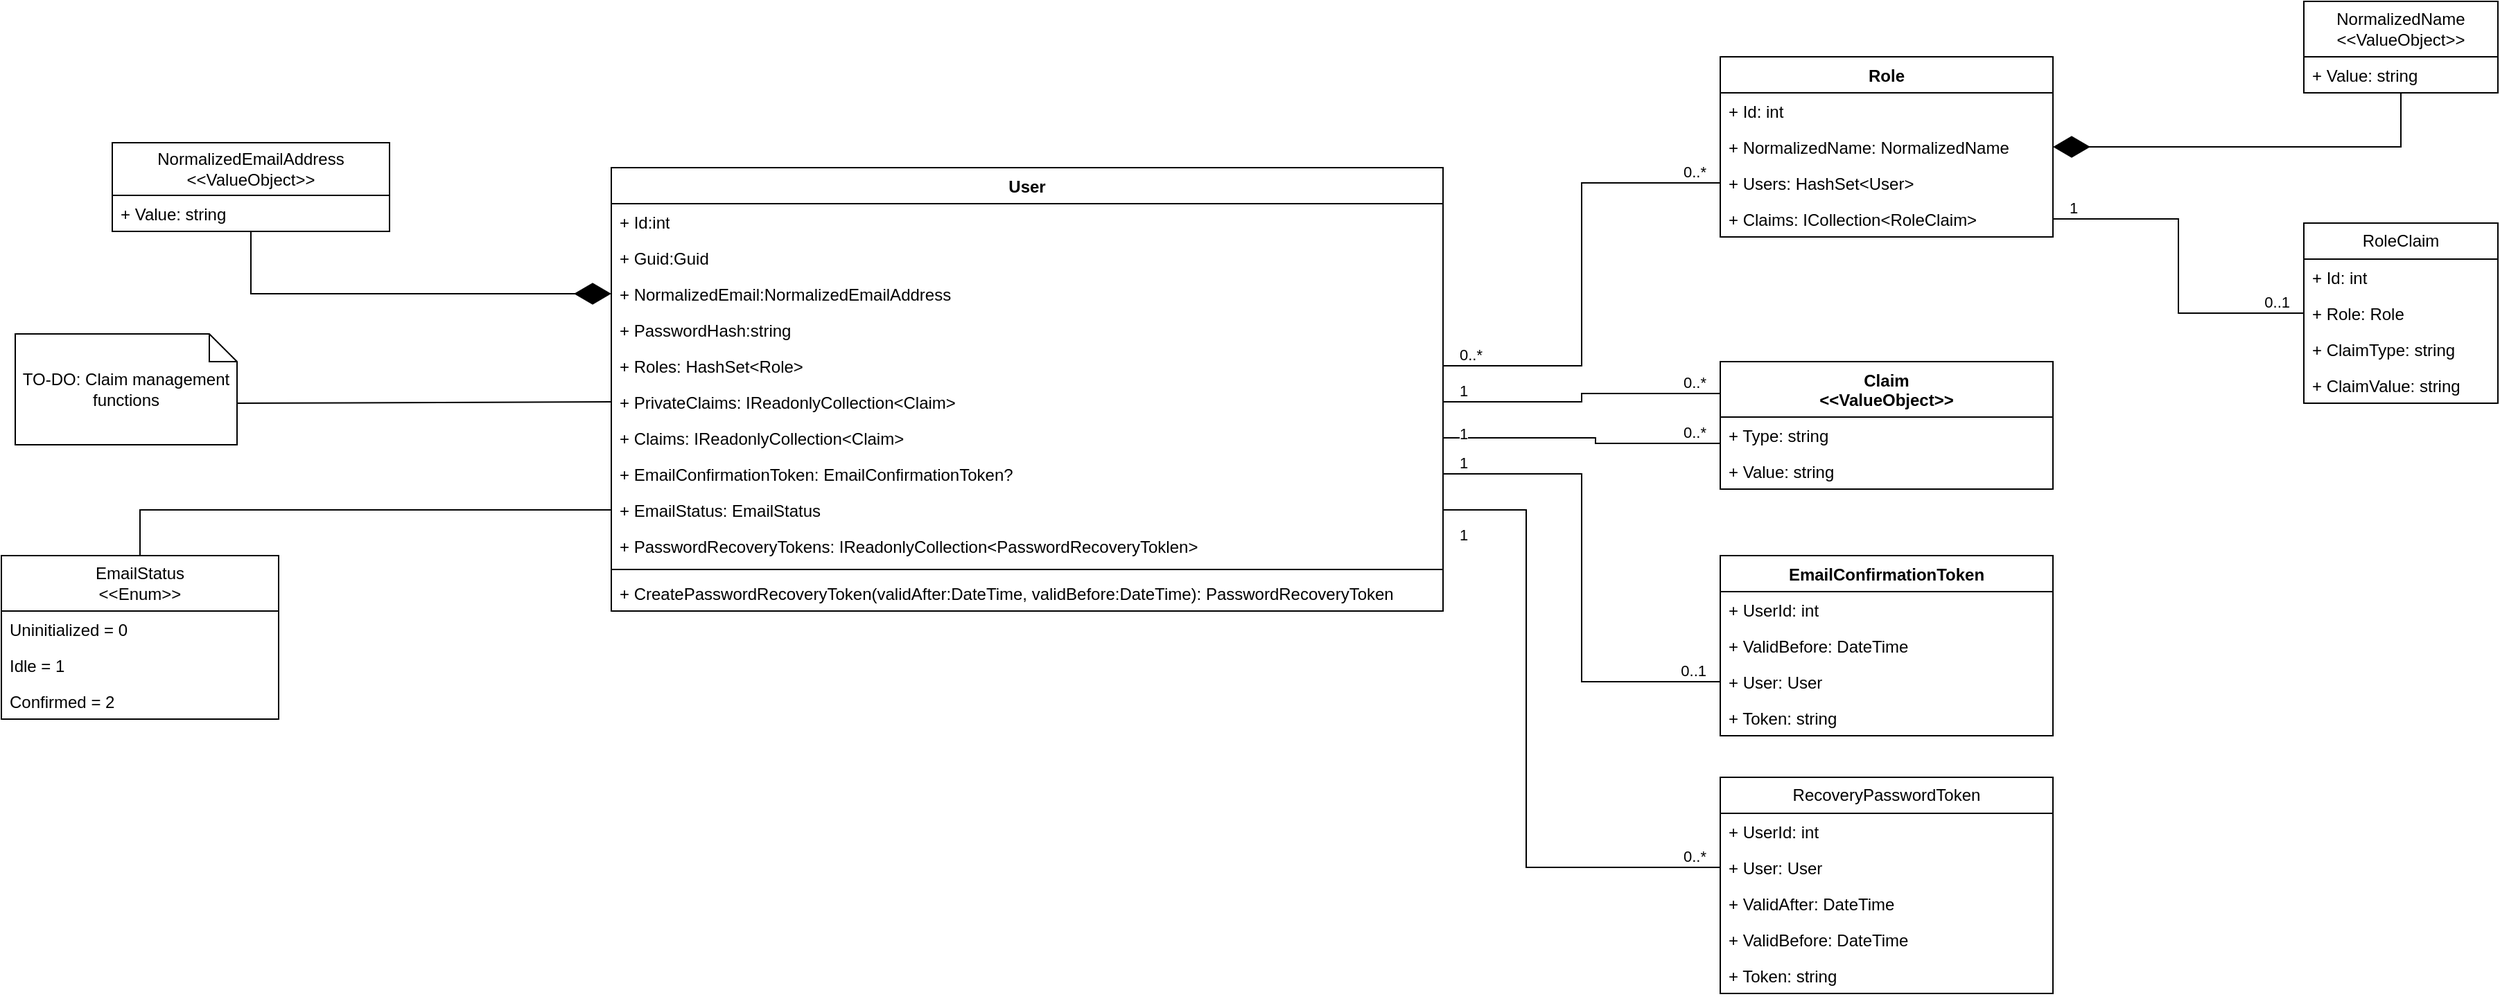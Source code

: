 <mxfile version="21.6.9" type="github">
  <diagram name="Identity" id="1H4m8cdXC2SZuFPbEbVr">
    <mxGraphModel dx="2261" dy="831" grid="1" gridSize="10" guides="1" tooltips="1" connect="1" arrows="1" fold="1" page="1" pageScale="1" pageWidth="827" pageHeight="1169" math="0" shadow="0">
      <root>
        <mxCell id="0" />
        <mxCell id="1" parent="0" />
        <mxCell id="fFAD_u3wqoLpCsBGZy3g-1" value="User" style="swimlane;fontStyle=1;align=center;verticalAlign=top;childLayout=stackLayout;horizontal=1;startSize=26;horizontalStack=0;resizeParent=1;resizeParentMax=0;resizeLast=0;collapsible=1;marginBottom=0;whiteSpace=wrap;html=1;" parent="1" vertex="1">
          <mxGeometry x="-120" y="160" width="600" height="320" as="geometry" />
        </mxCell>
        <mxCell id="fFAD_u3wqoLpCsBGZy3g-2" value="+ Id:int" style="text;strokeColor=none;fillColor=none;align=left;verticalAlign=top;spacingLeft=4;spacingRight=4;overflow=hidden;rotatable=0;points=[[0,0.5],[1,0.5]];portConstraint=eastwest;whiteSpace=wrap;html=1;" parent="fFAD_u3wqoLpCsBGZy3g-1" vertex="1">
          <mxGeometry y="26" width="600" height="26" as="geometry" />
        </mxCell>
        <mxCell id="fFAD_u3wqoLpCsBGZy3g-5" value="+ Guid:Guid" style="text;strokeColor=none;fillColor=none;align=left;verticalAlign=top;spacingLeft=4;spacingRight=4;overflow=hidden;rotatable=0;points=[[0,0.5],[1,0.5]];portConstraint=eastwest;whiteSpace=wrap;html=1;" parent="fFAD_u3wqoLpCsBGZy3g-1" vertex="1">
          <mxGeometry y="52" width="600" height="26" as="geometry" />
        </mxCell>
        <mxCell id="fFAD_u3wqoLpCsBGZy3g-6" value="+ NormalizedEmail:NormalizedEmailAddress" style="text;strokeColor=none;fillColor=none;align=left;verticalAlign=top;spacingLeft=4;spacingRight=4;overflow=hidden;rotatable=0;points=[[0,0.5],[1,0.5]];portConstraint=eastwest;whiteSpace=wrap;html=1;" parent="fFAD_u3wqoLpCsBGZy3g-1" vertex="1">
          <mxGeometry y="78" width="600" height="26" as="geometry" />
        </mxCell>
        <mxCell id="fFAD_u3wqoLpCsBGZy3g-7" value="+ PasswordHash:string" style="text;strokeColor=none;fillColor=none;align=left;verticalAlign=top;spacingLeft=4;spacingRight=4;overflow=hidden;rotatable=0;points=[[0,0.5],[1,0.5]];portConstraint=eastwest;whiteSpace=wrap;html=1;" parent="fFAD_u3wqoLpCsBGZy3g-1" vertex="1">
          <mxGeometry y="104" width="600" height="26" as="geometry" />
        </mxCell>
        <mxCell id="fFAD_u3wqoLpCsBGZy3g-12" value="+ Roles: HashSet&amp;lt;Role&amp;gt;" style="text;strokeColor=none;fillColor=none;align=left;verticalAlign=top;spacingLeft=4;spacingRight=4;overflow=hidden;rotatable=0;points=[[0,0.5],[1,0.5]];portConstraint=eastwest;whiteSpace=wrap;html=1;" parent="fFAD_u3wqoLpCsBGZy3g-1" vertex="1">
          <mxGeometry y="130" width="600" height="26" as="geometry" />
        </mxCell>
        <mxCell id="fFAD_u3wqoLpCsBGZy3g-16" value="+ PrivateClaims: IReadonlyCollection&amp;lt;Claim&amp;gt;" style="text;strokeColor=none;fillColor=none;align=left;verticalAlign=top;spacingLeft=4;spacingRight=4;overflow=hidden;rotatable=0;points=[[0,0.5],[1,0.5]];portConstraint=eastwest;whiteSpace=wrap;html=1;" parent="fFAD_u3wqoLpCsBGZy3g-1" vertex="1">
          <mxGeometry y="156" width="600" height="26" as="geometry" />
        </mxCell>
        <mxCell id="_MG8ksQMxm53vu6WG6v_-1" value="+ Claims: IReadonlyCollection&amp;lt;Claim&amp;gt;" style="text;strokeColor=none;fillColor=none;align=left;verticalAlign=top;spacingLeft=4;spacingRight=4;overflow=hidden;rotatable=0;points=[[0,0.5],[1,0.5]];portConstraint=eastwest;whiteSpace=wrap;html=1;" vertex="1" parent="fFAD_u3wqoLpCsBGZy3g-1">
          <mxGeometry y="182" width="600" height="26" as="geometry" />
        </mxCell>
        <mxCell id="_MG8ksQMxm53vu6WG6v_-9" value="+ EmailConfirmationToken: EmailConfirmationToken?" style="text;strokeColor=none;fillColor=none;align=left;verticalAlign=top;spacingLeft=4;spacingRight=4;overflow=hidden;rotatable=0;points=[[0,0.5],[1,0.5]];portConstraint=eastwest;whiteSpace=wrap;html=1;" vertex="1" parent="fFAD_u3wqoLpCsBGZy3g-1">
          <mxGeometry y="208" width="600" height="26" as="geometry" />
        </mxCell>
        <mxCell id="_MG8ksQMxm53vu6WG6v_-52" value="+ EmailStatus: EmailStatus" style="text;strokeColor=none;fillColor=none;align=left;verticalAlign=top;spacingLeft=4;spacingRight=4;overflow=hidden;rotatable=0;points=[[0,0.5],[1,0.5]];portConstraint=eastwest;whiteSpace=wrap;html=1;" vertex="1" parent="fFAD_u3wqoLpCsBGZy3g-1">
          <mxGeometry y="234" width="600" height="26" as="geometry" />
        </mxCell>
        <mxCell id="_MG8ksQMxm53vu6WG6v_-13" value="+ PasswordRecoveryTokens: IReadonlyCollection&amp;lt;PasswordRecoveryToklen&amp;gt;" style="text;strokeColor=none;fillColor=none;align=left;verticalAlign=top;spacingLeft=4;spacingRight=4;overflow=hidden;rotatable=0;points=[[0,0.5],[1,0.5]];portConstraint=eastwest;whiteSpace=wrap;html=1;" vertex="1" parent="fFAD_u3wqoLpCsBGZy3g-1">
          <mxGeometry y="260" width="600" height="26" as="geometry" />
        </mxCell>
        <mxCell id="fFAD_u3wqoLpCsBGZy3g-3" value="" style="line;strokeWidth=1;fillColor=none;align=left;verticalAlign=middle;spacingTop=-1;spacingLeft=3;spacingRight=3;rotatable=0;labelPosition=right;points=[];portConstraint=eastwest;strokeColor=inherit;" parent="fFAD_u3wqoLpCsBGZy3g-1" vertex="1">
          <mxGeometry y="286" width="600" height="8" as="geometry" />
        </mxCell>
        <mxCell id="fFAD_u3wqoLpCsBGZy3g-4" value="+ CreatePasswordRecoveryToken(validAfter:DateTime, validBefore:DateTime): PasswordRecoveryToken" style="text;strokeColor=none;fillColor=none;align=left;verticalAlign=top;spacingLeft=4;spacingRight=4;overflow=hidden;rotatable=0;points=[[0,0.5],[1,0.5]];portConstraint=eastwest;whiteSpace=wrap;html=1;" parent="fFAD_u3wqoLpCsBGZy3g-1" vertex="1">
          <mxGeometry y="294" width="600" height="26" as="geometry" />
        </mxCell>
        <mxCell id="fFAD_u3wqoLpCsBGZy3g-8" value="Role" style="swimlane;fontStyle=1;align=center;verticalAlign=top;childLayout=stackLayout;horizontal=1;startSize=26;horizontalStack=0;resizeParent=1;resizeParentMax=0;resizeLast=0;collapsible=1;marginBottom=0;whiteSpace=wrap;html=1;" parent="1" vertex="1">
          <mxGeometry x="680" y="80" width="240" height="130" as="geometry" />
        </mxCell>
        <mxCell id="fFAD_u3wqoLpCsBGZy3g-9" value="+ Id: int" style="text;strokeColor=none;fillColor=none;align=left;verticalAlign=top;spacingLeft=4;spacingRight=4;overflow=hidden;rotatable=0;points=[[0,0.5],[1,0.5]];portConstraint=eastwest;whiteSpace=wrap;html=1;" parent="fFAD_u3wqoLpCsBGZy3g-8" vertex="1">
          <mxGeometry y="26" width="240" height="26" as="geometry" />
        </mxCell>
        <mxCell id="_MG8ksQMxm53vu6WG6v_-19" value="+ NormalizedName: NormalizedName" style="text;strokeColor=none;fillColor=none;align=left;verticalAlign=top;spacingLeft=4;spacingRight=4;overflow=hidden;rotatable=0;points=[[0,0.5],[1,0.5]];portConstraint=eastwest;whiteSpace=wrap;html=1;" vertex="1" parent="fFAD_u3wqoLpCsBGZy3g-8">
          <mxGeometry y="52" width="240" height="26" as="geometry" />
        </mxCell>
        <mxCell id="_MG8ksQMxm53vu6WG6v_-20" value="+ Users: HashSet&amp;lt;User&amp;gt;" style="text;strokeColor=none;fillColor=none;align=left;verticalAlign=top;spacingLeft=4;spacingRight=4;overflow=hidden;rotatable=0;points=[[0,0.5],[1,0.5]];portConstraint=eastwest;whiteSpace=wrap;html=1;" vertex="1" parent="fFAD_u3wqoLpCsBGZy3g-8">
          <mxGeometry y="78" width="240" height="26" as="geometry" />
        </mxCell>
        <mxCell id="_MG8ksQMxm53vu6WG6v_-21" value="+ Claims: ICollection&amp;lt;RoleClaim&amp;gt;" style="text;strokeColor=none;fillColor=none;align=left;verticalAlign=top;spacingLeft=4;spacingRight=4;overflow=hidden;rotatable=0;points=[[0,0.5],[1,0.5]];portConstraint=eastwest;whiteSpace=wrap;html=1;" vertex="1" parent="fFAD_u3wqoLpCsBGZy3g-8">
          <mxGeometry y="104" width="240" height="26" as="geometry" />
        </mxCell>
        <mxCell id="fFAD_u3wqoLpCsBGZy3g-13" value="" style="endArrow=none;html=1;edgeStyle=orthogonalEdgeStyle;rounded=0;" parent="1" source="fFAD_u3wqoLpCsBGZy3g-12" target="_MG8ksQMxm53vu6WG6v_-20" edge="1">
          <mxGeometry relative="1" as="geometry">
            <mxPoint x="360" y="540" as="sourcePoint" />
            <mxPoint x="520" y="540" as="targetPoint" />
          </mxGeometry>
        </mxCell>
        <mxCell id="fFAD_u3wqoLpCsBGZy3g-14" value="0..*" style="edgeLabel;resizable=0;html=1;align=left;verticalAlign=bottom;" parent="fFAD_u3wqoLpCsBGZy3g-13" connectable="0" vertex="1">
          <mxGeometry x="-1" relative="1" as="geometry">
            <mxPoint x="10" as="offset" />
          </mxGeometry>
        </mxCell>
        <mxCell id="fFAD_u3wqoLpCsBGZy3g-15" value="0..*" style="edgeLabel;resizable=0;html=1;align=right;verticalAlign=bottom;" parent="fFAD_u3wqoLpCsBGZy3g-13" connectable="0" vertex="1">
          <mxGeometry x="1" relative="1" as="geometry">
            <mxPoint x="-10" as="offset" />
          </mxGeometry>
        </mxCell>
        <mxCell id="fFAD_u3wqoLpCsBGZy3g-17" value="Claim&lt;br&gt;&amp;lt;&amp;lt;ValueObject&amp;gt;&amp;gt;" style="swimlane;fontStyle=1;align=center;verticalAlign=top;childLayout=stackLayout;horizontal=1;startSize=40;horizontalStack=0;resizeParent=1;resizeParentMax=0;resizeLast=0;collapsible=1;marginBottom=0;whiteSpace=wrap;html=1;" parent="1" vertex="1">
          <mxGeometry x="680" y="300" width="240" height="92" as="geometry" />
        </mxCell>
        <mxCell id="fFAD_u3wqoLpCsBGZy3g-18" value="+ Type: string" style="text;strokeColor=none;fillColor=none;align=left;verticalAlign=top;spacingLeft=4;spacingRight=4;overflow=hidden;rotatable=0;points=[[0,0.5],[1,0.5]];portConstraint=eastwest;whiteSpace=wrap;html=1;" parent="fFAD_u3wqoLpCsBGZy3g-17" vertex="1">
          <mxGeometry y="40" width="240" height="26" as="geometry" />
        </mxCell>
        <mxCell id="fFAD_u3wqoLpCsBGZy3g-20" value="+ Value: string" style="text;strokeColor=none;fillColor=none;align=left;verticalAlign=top;spacingLeft=4;spacingRight=4;overflow=hidden;rotatable=0;points=[[0,0.5],[1,0.5]];portConstraint=eastwest;whiteSpace=wrap;html=1;" parent="fFAD_u3wqoLpCsBGZy3g-17" vertex="1">
          <mxGeometry y="66" width="240" height="26" as="geometry" />
        </mxCell>
        <mxCell id="fFAD_u3wqoLpCsBGZy3g-21" value="" style="endArrow=none;html=1;edgeStyle=orthogonalEdgeStyle;rounded=0;entryX=0;entryY=0.25;entryDx=0;entryDy=0;" parent="1" source="fFAD_u3wqoLpCsBGZy3g-16" target="fFAD_u3wqoLpCsBGZy3g-17" edge="1">
          <mxGeometry relative="1" as="geometry">
            <mxPoint x="520" y="220" as="sourcePoint" />
            <mxPoint x="580" y="550" as="targetPoint" />
          </mxGeometry>
        </mxCell>
        <mxCell id="fFAD_u3wqoLpCsBGZy3g-22" value="1" style="edgeLabel;resizable=0;html=1;align=left;verticalAlign=bottom;" parent="fFAD_u3wqoLpCsBGZy3g-21" connectable="0" vertex="1">
          <mxGeometry x="-1" relative="1" as="geometry">
            <mxPoint x="10" as="offset" />
          </mxGeometry>
        </mxCell>
        <mxCell id="fFAD_u3wqoLpCsBGZy3g-23" value="0..*" style="edgeLabel;resizable=0;html=1;align=right;verticalAlign=bottom;" parent="fFAD_u3wqoLpCsBGZy3g-21" connectable="0" vertex="1">
          <mxGeometry x="1" relative="1" as="geometry">
            <mxPoint x="-10" as="offset" />
          </mxGeometry>
        </mxCell>
        <mxCell id="_MG8ksQMxm53vu6WG6v_-2" value="" style="endArrow=none;html=1;edgeStyle=orthogonalEdgeStyle;rounded=0;exitX=1;exitY=0.5;exitDx=0;exitDy=0;" edge="1" parent="1" source="_MG8ksQMxm53vu6WG6v_-1" target="fFAD_u3wqoLpCsBGZy3g-17">
          <mxGeometry relative="1" as="geometry">
            <mxPoint x="400" y="570" as="sourcePoint" />
            <mxPoint x="610" y="390" as="targetPoint" />
            <Array as="points">
              <mxPoint x="590" y="355" />
              <mxPoint x="590" y="359" />
            </Array>
          </mxGeometry>
        </mxCell>
        <mxCell id="_MG8ksQMxm53vu6WG6v_-3" value="1" style="edgeLabel;resizable=0;html=1;align=left;verticalAlign=bottom;" connectable="0" vertex="1" parent="_MG8ksQMxm53vu6WG6v_-2">
          <mxGeometry x="-1" relative="1" as="geometry">
            <mxPoint x="10" y="5" as="offset" />
          </mxGeometry>
        </mxCell>
        <mxCell id="_MG8ksQMxm53vu6WG6v_-4" value="0..*" style="edgeLabel;resizable=0;html=1;align=right;verticalAlign=bottom;" connectable="0" vertex="1" parent="_MG8ksQMxm53vu6WG6v_-2">
          <mxGeometry x="1" relative="1" as="geometry">
            <mxPoint x="-10" as="offset" />
          </mxGeometry>
        </mxCell>
        <mxCell id="_MG8ksQMxm53vu6WG6v_-5" value="EmailConfirmationToken" style="swimlane;fontStyle=1;align=center;verticalAlign=top;childLayout=stackLayout;horizontal=1;startSize=26;horizontalStack=0;resizeParent=1;resizeParentMax=0;resizeLast=0;collapsible=1;marginBottom=0;whiteSpace=wrap;html=1;" vertex="1" parent="1">
          <mxGeometry x="680" y="440" width="240" height="130" as="geometry" />
        </mxCell>
        <mxCell id="_MG8ksQMxm53vu6WG6v_-6" value="+ UserId: int" style="text;strokeColor=none;fillColor=none;align=left;verticalAlign=top;spacingLeft=4;spacingRight=4;overflow=hidden;rotatable=0;points=[[0,0.5],[1,0.5]];portConstraint=eastwest;whiteSpace=wrap;html=1;" vertex="1" parent="_MG8ksQMxm53vu6WG6v_-5">
          <mxGeometry y="26" width="240" height="26" as="geometry" />
        </mxCell>
        <mxCell id="_MG8ksQMxm53vu6WG6v_-48" value="+ ValidBefore: DateTime" style="text;strokeColor=none;fillColor=none;align=left;verticalAlign=top;spacingLeft=4;spacingRight=4;overflow=hidden;rotatable=0;points=[[0,0.5],[1,0.5]];portConstraint=eastwest;whiteSpace=wrap;html=1;" vertex="1" parent="_MG8ksQMxm53vu6WG6v_-5">
          <mxGeometry y="52" width="240" height="26" as="geometry" />
        </mxCell>
        <mxCell id="_MG8ksQMxm53vu6WG6v_-49" value="+ User: User" style="text;strokeColor=none;fillColor=none;align=left;verticalAlign=top;spacingLeft=4;spacingRight=4;overflow=hidden;rotatable=0;points=[[0,0.5],[1,0.5]];portConstraint=eastwest;whiteSpace=wrap;html=1;" vertex="1" parent="_MG8ksQMxm53vu6WG6v_-5">
          <mxGeometry y="78" width="240" height="26" as="geometry" />
        </mxCell>
        <mxCell id="_MG8ksQMxm53vu6WG6v_-50" value="+ Token: string" style="text;strokeColor=none;fillColor=none;align=left;verticalAlign=top;spacingLeft=4;spacingRight=4;overflow=hidden;rotatable=0;points=[[0,0.5],[1,0.5]];portConstraint=eastwest;whiteSpace=wrap;html=1;" vertex="1" parent="_MG8ksQMxm53vu6WG6v_-5">
          <mxGeometry y="104" width="240" height="26" as="geometry" />
        </mxCell>
        <mxCell id="_MG8ksQMxm53vu6WG6v_-10" value="" style="endArrow=none;html=1;edgeStyle=orthogonalEdgeStyle;rounded=0;exitX=1;exitY=0.5;exitDx=0;exitDy=0;" edge="1" parent="1" source="_MG8ksQMxm53vu6WG6v_-9" target="_MG8ksQMxm53vu6WG6v_-49">
          <mxGeometry relative="1" as="geometry">
            <mxPoint x="400" y="540" as="sourcePoint" />
            <mxPoint x="560" y="540" as="targetPoint" />
          </mxGeometry>
        </mxCell>
        <mxCell id="_MG8ksQMxm53vu6WG6v_-11" value="1" style="edgeLabel;resizable=0;html=1;align=left;verticalAlign=bottom;" connectable="0" vertex="1" parent="_MG8ksQMxm53vu6WG6v_-10">
          <mxGeometry x="-1" relative="1" as="geometry">
            <mxPoint x="10" as="offset" />
          </mxGeometry>
        </mxCell>
        <mxCell id="_MG8ksQMxm53vu6WG6v_-12" value="0..1" style="edgeLabel;resizable=0;html=1;align=right;verticalAlign=bottom;" connectable="0" vertex="1" parent="_MG8ksQMxm53vu6WG6v_-10">
          <mxGeometry x="1" relative="1" as="geometry">
            <mxPoint x="-10" as="offset" />
          </mxGeometry>
        </mxCell>
        <mxCell id="_MG8ksQMxm53vu6WG6v_-16" value="TO-DO: Claim management functions" style="shape=note;size=20;whiteSpace=wrap;html=1;" vertex="1" parent="1">
          <mxGeometry x="-550" y="280" width="160" height="80" as="geometry" />
        </mxCell>
        <mxCell id="_MG8ksQMxm53vu6WG6v_-18" value="" style="endArrow=none;html=1;rounded=0;exitX=0;exitY=0;exitDx=160;exitDy=50;exitPerimeter=0;entryX=0;entryY=0.5;entryDx=0;entryDy=0;" edge="1" parent="1" source="_MG8ksQMxm53vu6WG6v_-16" target="fFAD_u3wqoLpCsBGZy3g-16">
          <mxGeometry relative="1" as="geometry">
            <mxPoint x="-320" y="550" as="sourcePoint" />
            <mxPoint x="-180" y="320" as="targetPoint" />
          </mxGeometry>
        </mxCell>
        <mxCell id="_MG8ksQMxm53vu6WG6v_-22" value="RoleClaim" style="swimlane;fontStyle=0;childLayout=stackLayout;horizontal=1;startSize=26;fillColor=none;horizontalStack=0;resizeParent=1;resizeParentMax=0;resizeLast=0;collapsible=1;marginBottom=0;whiteSpace=wrap;html=1;" vertex="1" parent="1">
          <mxGeometry x="1101" y="200" width="140" height="130" as="geometry" />
        </mxCell>
        <mxCell id="_MG8ksQMxm53vu6WG6v_-23" value="+ Id: int" style="text;strokeColor=none;fillColor=none;align=left;verticalAlign=top;spacingLeft=4;spacingRight=4;overflow=hidden;rotatable=0;points=[[0,0.5],[1,0.5]];portConstraint=eastwest;whiteSpace=wrap;html=1;" vertex="1" parent="_MG8ksQMxm53vu6WG6v_-22">
          <mxGeometry y="26" width="140" height="26" as="geometry" />
        </mxCell>
        <mxCell id="_MG8ksQMxm53vu6WG6v_-24" value="+ Role: Role" style="text;strokeColor=none;fillColor=none;align=left;verticalAlign=top;spacingLeft=4;spacingRight=4;overflow=hidden;rotatable=0;points=[[0,0.5],[1,0.5]];portConstraint=eastwest;whiteSpace=wrap;html=1;" vertex="1" parent="_MG8ksQMxm53vu6WG6v_-22">
          <mxGeometry y="52" width="140" height="26" as="geometry" />
        </mxCell>
        <mxCell id="_MG8ksQMxm53vu6WG6v_-25" value="+ ClaimType: string" style="text;strokeColor=none;fillColor=none;align=left;verticalAlign=top;spacingLeft=4;spacingRight=4;overflow=hidden;rotatable=0;points=[[0,0.5],[1,0.5]];portConstraint=eastwest;whiteSpace=wrap;html=1;" vertex="1" parent="_MG8ksQMxm53vu6WG6v_-22">
          <mxGeometry y="78" width="140" height="26" as="geometry" />
        </mxCell>
        <mxCell id="_MG8ksQMxm53vu6WG6v_-29" value="+ ClaimValue: string" style="text;strokeColor=none;fillColor=none;align=left;verticalAlign=top;spacingLeft=4;spacingRight=4;overflow=hidden;rotatable=0;points=[[0,0.5],[1,0.5]];portConstraint=eastwest;whiteSpace=wrap;html=1;" vertex="1" parent="_MG8ksQMxm53vu6WG6v_-22">
          <mxGeometry y="104" width="140" height="26" as="geometry" />
        </mxCell>
        <mxCell id="_MG8ksQMxm53vu6WG6v_-26" value="" style="endArrow=none;html=1;edgeStyle=orthogonalEdgeStyle;rounded=0;" edge="1" parent="1" source="_MG8ksQMxm53vu6WG6v_-21" target="_MG8ksQMxm53vu6WG6v_-24">
          <mxGeometry relative="1" as="geometry">
            <mxPoint x="1020" y="320" as="sourcePoint" />
            <mxPoint x="1180" y="320" as="targetPoint" />
          </mxGeometry>
        </mxCell>
        <mxCell id="_MG8ksQMxm53vu6WG6v_-27" value="1" style="edgeLabel;resizable=0;html=1;align=left;verticalAlign=bottom;" connectable="0" vertex="1" parent="_MG8ksQMxm53vu6WG6v_-26">
          <mxGeometry x="-1" relative="1" as="geometry">
            <mxPoint x="10" as="offset" />
          </mxGeometry>
        </mxCell>
        <mxCell id="_MG8ksQMxm53vu6WG6v_-28" value="0..1" style="edgeLabel;resizable=0;html=1;align=right;verticalAlign=bottom;" connectable="0" vertex="1" parent="_MG8ksQMxm53vu6WG6v_-26">
          <mxGeometry x="1" relative="1" as="geometry">
            <mxPoint x="-10" as="offset" />
          </mxGeometry>
        </mxCell>
        <mxCell id="_MG8ksQMxm53vu6WG6v_-30" value="NormalizedEmailAddress&lt;br&gt;&amp;lt;&amp;lt;ValueObject&amp;gt;&amp;gt;" style="swimlane;fontStyle=0;childLayout=stackLayout;horizontal=1;startSize=38;fillColor=none;horizontalStack=0;resizeParent=1;resizeParentMax=0;resizeLast=0;collapsible=1;marginBottom=0;whiteSpace=wrap;html=1;" vertex="1" parent="1">
          <mxGeometry x="-480" y="142" width="200" height="64" as="geometry" />
        </mxCell>
        <mxCell id="_MG8ksQMxm53vu6WG6v_-31" value="+ Value: string" style="text;strokeColor=none;fillColor=none;align=left;verticalAlign=top;spacingLeft=4;spacingRight=4;overflow=hidden;rotatable=0;points=[[0,0.5],[1,0.5]];portConstraint=eastwest;whiteSpace=wrap;html=1;" vertex="1" parent="_MG8ksQMxm53vu6WG6v_-30">
          <mxGeometry y="38" width="200" height="26" as="geometry" />
        </mxCell>
        <mxCell id="_MG8ksQMxm53vu6WG6v_-34" value="" style="endArrow=diamondThin;endFill=1;endSize=24;html=1;rounded=0;entryX=0;entryY=0.5;entryDx=0;entryDy=0;edgeStyle=orthogonalEdgeStyle;" edge="1" parent="1" source="_MG8ksQMxm53vu6WG6v_-30" target="fFAD_u3wqoLpCsBGZy3g-6">
          <mxGeometry width="160" relative="1" as="geometry">
            <mxPoint x="-360" y="450" as="sourcePoint" />
            <mxPoint x="-200" y="450" as="targetPoint" />
          </mxGeometry>
        </mxCell>
        <mxCell id="_MG8ksQMxm53vu6WG6v_-35" value="NormalizedName&lt;br&gt;&amp;lt;&amp;lt;ValueObject&amp;gt;&amp;gt;" style="swimlane;fontStyle=0;childLayout=stackLayout;horizontal=1;startSize=40;fillColor=none;horizontalStack=0;resizeParent=1;resizeParentMax=0;resizeLast=0;collapsible=1;marginBottom=0;whiteSpace=wrap;html=1;" vertex="1" parent="1">
          <mxGeometry x="1101" y="40" width="140" height="66" as="geometry" />
        </mxCell>
        <mxCell id="_MG8ksQMxm53vu6WG6v_-36" value="+ Value: string" style="text;strokeColor=none;fillColor=none;align=left;verticalAlign=top;spacingLeft=4;spacingRight=4;overflow=hidden;rotatable=0;points=[[0,0.5],[1,0.5]];portConstraint=eastwest;whiteSpace=wrap;html=1;" vertex="1" parent="_MG8ksQMxm53vu6WG6v_-35">
          <mxGeometry y="40" width="140" height="26" as="geometry" />
        </mxCell>
        <mxCell id="_MG8ksQMxm53vu6WG6v_-39" value="" style="endArrow=diamondThin;endFill=1;endSize=24;html=1;rounded=0;entryX=1;entryY=0.5;entryDx=0;entryDy=0;edgeStyle=orthogonalEdgeStyle;" edge="1" parent="1" source="_MG8ksQMxm53vu6WG6v_-35" target="_MG8ksQMxm53vu6WG6v_-19">
          <mxGeometry width="160" relative="1" as="geometry">
            <mxPoint x="870" y="30" as="sourcePoint" />
            <mxPoint x="1030" y="30" as="targetPoint" />
          </mxGeometry>
        </mxCell>
        <mxCell id="_MG8ksQMxm53vu6WG6v_-40" value="RecoveryPasswordToken" style="swimlane;fontStyle=0;childLayout=stackLayout;horizontal=1;startSize=26;fillColor=none;horizontalStack=0;resizeParent=1;resizeParentMax=0;resizeLast=0;collapsible=1;marginBottom=0;whiteSpace=wrap;html=1;" vertex="1" parent="1">
          <mxGeometry x="680" y="600" width="240" height="156" as="geometry" />
        </mxCell>
        <mxCell id="_MG8ksQMxm53vu6WG6v_-47" value="+ UserId: int" style="text;strokeColor=none;fillColor=none;align=left;verticalAlign=top;spacingLeft=4;spacingRight=4;overflow=hidden;rotatable=0;points=[[0,0.5],[1,0.5]];portConstraint=eastwest;whiteSpace=wrap;html=1;" vertex="1" parent="_MG8ksQMxm53vu6WG6v_-40">
          <mxGeometry y="26" width="240" height="26" as="geometry" />
        </mxCell>
        <mxCell id="_MG8ksQMxm53vu6WG6v_-41" value="+ User: User" style="text;strokeColor=none;fillColor=none;align=left;verticalAlign=top;spacingLeft=4;spacingRight=4;overflow=hidden;rotatable=0;points=[[0,0.5],[1,0.5]];portConstraint=eastwest;whiteSpace=wrap;html=1;" vertex="1" parent="_MG8ksQMxm53vu6WG6v_-40">
          <mxGeometry y="52" width="240" height="26" as="geometry" />
        </mxCell>
        <mxCell id="_MG8ksQMxm53vu6WG6v_-42" value="+ ValidAfter: DateTime" style="text;strokeColor=none;fillColor=none;align=left;verticalAlign=top;spacingLeft=4;spacingRight=4;overflow=hidden;rotatable=0;points=[[0,0.5],[1,0.5]];portConstraint=eastwest;whiteSpace=wrap;html=1;" vertex="1" parent="_MG8ksQMxm53vu6WG6v_-40">
          <mxGeometry y="78" width="240" height="26" as="geometry" />
        </mxCell>
        <mxCell id="_MG8ksQMxm53vu6WG6v_-43" value="+ ValidBefore: DateTime" style="text;strokeColor=none;fillColor=none;align=left;verticalAlign=top;spacingLeft=4;spacingRight=4;overflow=hidden;rotatable=0;points=[[0,0.5],[1,0.5]];portConstraint=eastwest;whiteSpace=wrap;html=1;" vertex="1" parent="_MG8ksQMxm53vu6WG6v_-40">
          <mxGeometry y="104" width="240" height="26" as="geometry" />
        </mxCell>
        <mxCell id="_MG8ksQMxm53vu6WG6v_-51" value="+ Token: string" style="text;strokeColor=none;fillColor=none;align=left;verticalAlign=top;spacingLeft=4;spacingRight=4;overflow=hidden;rotatable=0;points=[[0,0.5],[1,0.5]];portConstraint=eastwest;whiteSpace=wrap;html=1;" vertex="1" parent="_MG8ksQMxm53vu6WG6v_-40">
          <mxGeometry y="130" width="240" height="26" as="geometry" />
        </mxCell>
        <mxCell id="_MG8ksQMxm53vu6WG6v_-44" value="" style="endArrow=none;html=1;edgeStyle=orthogonalEdgeStyle;rounded=0;exitX=1;exitY=0.5;exitDx=0;exitDy=0;entryX=0;entryY=0.5;entryDx=0;entryDy=0;" edge="1" parent="1" source="_MG8ksQMxm53vu6WG6v_-13" target="_MG8ksQMxm53vu6WG6v_-41">
          <mxGeometry relative="1" as="geometry">
            <mxPoint x="470" y="630" as="sourcePoint" />
            <mxPoint x="630" y="630" as="targetPoint" />
            <Array as="points">
              <mxPoint x="540" y="407" />
              <mxPoint x="540" y="665" />
            </Array>
          </mxGeometry>
        </mxCell>
        <mxCell id="_MG8ksQMxm53vu6WG6v_-45" value="1" style="edgeLabel;resizable=0;html=1;align=left;verticalAlign=bottom;" connectable="0" vertex="1" parent="_MG8ksQMxm53vu6WG6v_-44">
          <mxGeometry x="-1" relative="1" as="geometry">
            <mxPoint x="10" as="offset" />
          </mxGeometry>
        </mxCell>
        <mxCell id="_MG8ksQMxm53vu6WG6v_-46" value="0..*" style="edgeLabel;resizable=0;html=1;align=right;verticalAlign=bottom;" connectable="0" vertex="1" parent="_MG8ksQMxm53vu6WG6v_-44">
          <mxGeometry x="1" relative="1" as="geometry">
            <mxPoint x="-10" as="offset" />
          </mxGeometry>
        </mxCell>
        <mxCell id="_MG8ksQMxm53vu6WG6v_-53" value="EmailStatus&lt;br&gt;&amp;lt;&amp;lt;Enum&amp;gt;&amp;gt;" style="swimlane;fontStyle=0;childLayout=stackLayout;horizontal=1;startSize=40;fillColor=none;horizontalStack=0;resizeParent=1;resizeParentMax=0;resizeLast=0;collapsible=1;marginBottom=0;whiteSpace=wrap;html=1;" vertex="1" parent="1">
          <mxGeometry x="-560" y="440" width="200" height="118" as="geometry" />
        </mxCell>
        <mxCell id="_MG8ksQMxm53vu6WG6v_-54" value="Uninitialized = 0" style="text;strokeColor=none;fillColor=none;align=left;verticalAlign=top;spacingLeft=4;spacingRight=4;overflow=hidden;rotatable=0;points=[[0,0.5],[1,0.5]];portConstraint=eastwest;whiteSpace=wrap;html=1;" vertex="1" parent="_MG8ksQMxm53vu6WG6v_-53">
          <mxGeometry y="40" width="200" height="26" as="geometry" />
        </mxCell>
        <mxCell id="_MG8ksQMxm53vu6WG6v_-55" value="Idle = 1" style="text;strokeColor=none;fillColor=none;align=left;verticalAlign=top;spacingLeft=4;spacingRight=4;overflow=hidden;rotatable=0;points=[[0,0.5],[1,0.5]];portConstraint=eastwest;whiteSpace=wrap;html=1;" vertex="1" parent="_MG8ksQMxm53vu6WG6v_-53">
          <mxGeometry y="66" width="200" height="26" as="geometry" />
        </mxCell>
        <mxCell id="_MG8ksQMxm53vu6WG6v_-56" value="Confirmed = 2" style="text;strokeColor=none;fillColor=none;align=left;verticalAlign=top;spacingLeft=4;spacingRight=4;overflow=hidden;rotatable=0;points=[[0,0.5],[1,0.5]];portConstraint=eastwest;whiteSpace=wrap;html=1;" vertex="1" parent="_MG8ksQMxm53vu6WG6v_-53">
          <mxGeometry y="92" width="200" height="26" as="geometry" />
        </mxCell>
        <mxCell id="_MG8ksQMxm53vu6WG6v_-57" value="" style="endArrow=none;html=1;edgeStyle=orthogonalEdgeStyle;rounded=0;" edge="1" parent="1" source="_MG8ksQMxm53vu6WG6v_-53" target="_MG8ksQMxm53vu6WG6v_-52">
          <mxGeometry relative="1" as="geometry">
            <mxPoint x="-350" y="670" as="sourcePoint" />
            <mxPoint x="-190" y="670" as="targetPoint" />
          </mxGeometry>
        </mxCell>
      </root>
    </mxGraphModel>
  </diagram>
</mxfile>
